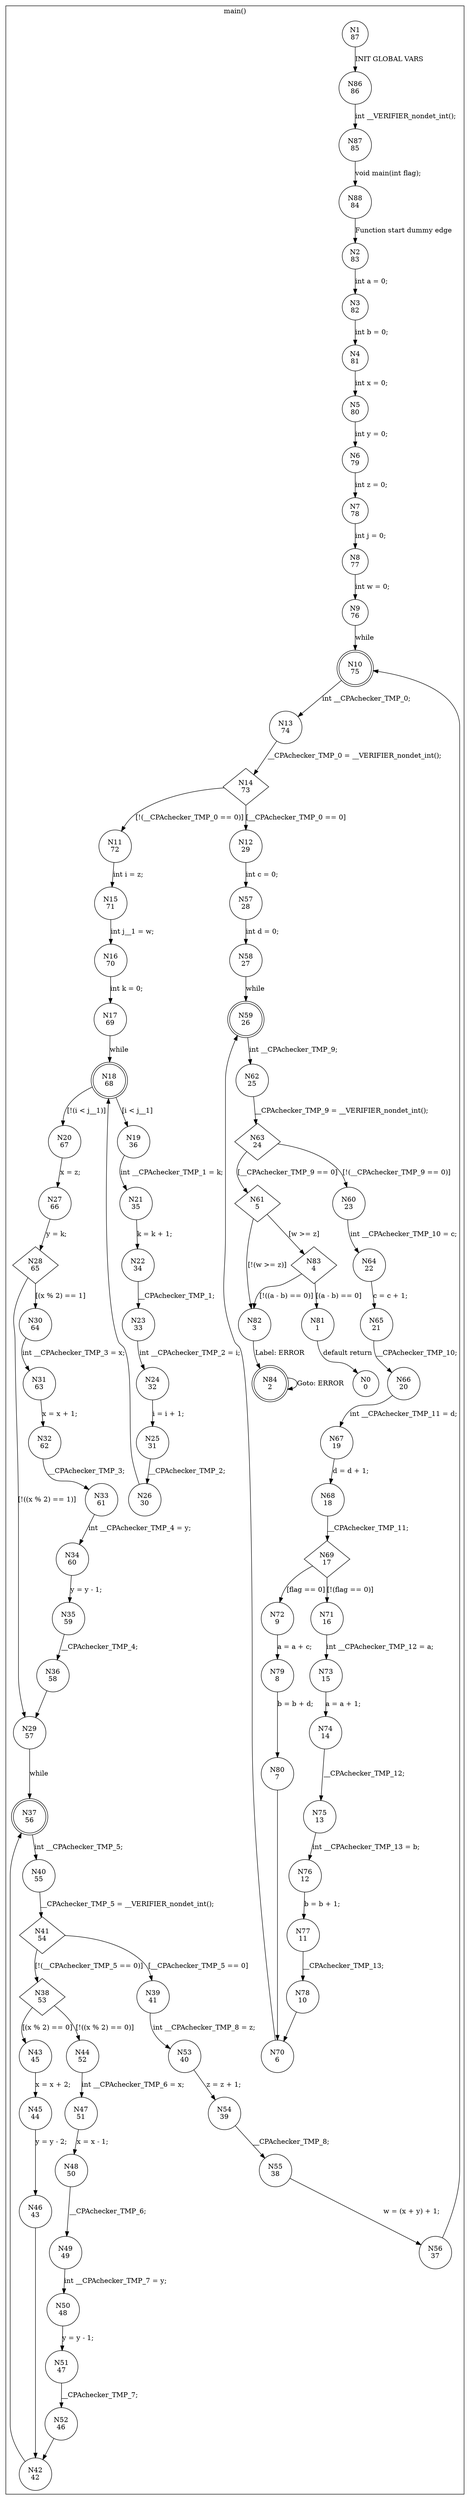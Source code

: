digraph CFA {
1 [shape="circle" label="N1\n87"]
86 [shape="circle" label="N86\n86"]
87 [shape="circle" label="N87\n85"]
88 [shape="circle" label="N88\n84"]
2 [shape="circle" label="N2\n83"]
3 [shape="circle" label="N3\n82"]
4 [shape="circle" label="N4\n81"]
5 [shape="circle" label="N5\n80"]
6 [shape="circle" label="N6\n79"]
7 [shape="circle" label="N7\n78"]
8 [shape="circle" label="N8\n77"]
9 [shape="circle" label="N9\n76"]
10 [shape="doublecircle" label="N10\n75"]
13 [shape="circle" label="N13\n74"]
14 [shape="diamond" label="N14\n73"]
11 [shape="circle" label="N11\n72"]
15 [shape="circle" label="N15\n71"]
16 [shape="circle" label="N16\n70"]
17 [shape="circle" label="N17\n69"]
18 [shape="doublecircle" label="N18\n68"]
20 [shape="circle" label="N20\n67"]
27 [shape="circle" label="N27\n66"]
28 [shape="diamond" label="N28\n65"]
29 [shape="circle" label="N29\n57"]
37 [shape="doublecircle" label="N37\n56"]
40 [shape="circle" label="N40\n55"]
41 [shape="diamond" label="N41\n54"]
38 [shape="diamond" label="N38\n53"]
44 [shape="circle" label="N44\n52"]
47 [shape="circle" label="N47\n51"]
48 [shape="circle" label="N48\n50"]
49 [shape="circle" label="N49\n49"]
50 [shape="circle" label="N50\n48"]
51 [shape="circle" label="N51\n47"]
52 [shape="circle" label="N52\n46"]
42 [shape="circle" label="N42\n42"]
43 [shape="circle" label="N43\n45"]
45 [shape="circle" label="N45\n44"]
46 [shape="circle" label="N46\n43"]
39 [shape="circle" label="N39\n41"]
53 [shape="circle" label="N53\n40"]
54 [shape="circle" label="N54\n39"]
55 [shape="circle" label="N55\n38"]
56 [shape="circle" label="N56\n37"]
30 [shape="circle" label="N30\n64"]
31 [shape="circle" label="N31\n63"]
32 [shape="circle" label="N32\n62"]
33 [shape="circle" label="N33\n61"]
34 [shape="circle" label="N34\n60"]
35 [shape="circle" label="N35\n59"]
36 [shape="circle" label="N36\n58"]
19 [shape="circle" label="N19\n36"]
21 [shape="circle" label="N21\n35"]
22 [shape="circle" label="N22\n34"]
23 [shape="circle" label="N23\n33"]
24 [shape="circle" label="N24\n32"]
25 [shape="circle" label="N25\n31"]
26 [shape="circle" label="N26\n30"]
12 [shape="circle" label="N12\n29"]
57 [shape="circle" label="N57\n28"]
58 [shape="circle" label="N58\n27"]
59 [shape="doublecircle" label="N59\n26"]
62 [shape="circle" label="N62\n25"]
63 [shape="diamond" label="N63\n24"]
60 [shape="circle" label="N60\n23"]
64 [shape="circle" label="N64\n22"]
65 [shape="circle" label="N65\n21"]
66 [shape="circle" label="N66\n20"]
67 [shape="circle" label="N67\n19"]
68 [shape="circle" label="N68\n18"]
69 [shape="diamond" label="N69\n17"]
71 [shape="circle" label="N71\n16"]
73 [shape="circle" label="N73\n15"]
74 [shape="circle" label="N74\n14"]
75 [shape="circle" label="N75\n13"]
76 [shape="circle" label="N76\n12"]
77 [shape="circle" label="N77\n11"]
78 [shape="circle" label="N78\n10"]
70 [shape="circle" label="N70\n6"]
72 [shape="circle" label="N72\n9"]
79 [shape="circle" label="N79\n8"]
80 [shape="circle" label="N80\n7"]
61 [shape="diamond" label="N61\n5"]
82 [shape="circle" label="N82\n3"]
84 [shape="doublecircle" label="N84\n2"]
83 [shape="diamond" label="N83\n4"]
81 [shape="circle" label="N81\n1"]
0 [shape="circle" label="N0\n0"]
node [shape="circle"]
subgraph cluster_main {
label="main()"
1 -> 86 [label="INIT GLOBAL VARS"]
86 -> 87 [label="int __VERIFIER_nondet_int();"]
87 -> 88 [label="void main(int flag);"]
88 -> 2 [label="Function start dummy edge"]
2 -> 3 [label="int a = 0;"]
3 -> 4 [label="int b = 0;"]
4 -> 5 [label="int x = 0;"]
5 -> 6 [label="int y = 0;"]
6 -> 7 [label="int z = 0;"]
7 -> 8 [label="int j = 0;"]
8 -> 9 [label="int w = 0;"]
9 -> 10 [label="while"]
10 -> 13 [label="int __CPAchecker_TMP_0;"]
13 -> 14 [label="__CPAchecker_TMP_0 = __VERIFIER_nondet_int();"]
14 -> 12 [label="[__CPAchecker_TMP_0 == 0]"]
14 -> 11 [label="[!(__CPAchecker_TMP_0 == 0)]"]
11 -> 15 [label="int i = z;"]
15 -> 16 [label="int j__1 = w;"]
16 -> 17 [label="int k = 0;"]
17 -> 18 [label="while"]
18 -> 19 [label="[i < j__1]"]
18 -> 20 [label="[!(i < j__1)]"]
20 -> 27 [label="x = z;"]
27 -> 28 [label="y = k;"]
28 -> 30 [label="[(x % 2) == 1]"]
28 -> 29 [label="[!((x % 2) == 1)]"]
29 -> 37 [label="while"]
37 -> 40 [label="int __CPAchecker_TMP_5;"]
40 -> 41 [label="__CPAchecker_TMP_5 = __VERIFIER_nondet_int();"]
41 -> 39 [label="[__CPAchecker_TMP_5 == 0]"]
41 -> 38 [label="[!(__CPAchecker_TMP_5 == 0)]"]
38 -> 43 [label="[(x % 2) == 0]"]
38 -> 44 [label="[!((x % 2) == 0)]"]
44 -> 47 [label="int __CPAchecker_TMP_6 = x;"]
47 -> 48 [label="x = x - 1;"]
48 -> 49 [label="__CPAchecker_TMP_6;"]
49 -> 50 [label="int __CPAchecker_TMP_7 = y;"]
50 -> 51 [label="y = y - 1;"]
51 -> 52 [label="__CPAchecker_TMP_7;"]
52 -> 42 [label=""]
42 -> 37 [label=""]
43 -> 45 [label="x = x + 2;"]
45 -> 46 [label="y = y - 2;"]
46 -> 42 [label=""]
39 -> 53 [label="int __CPAchecker_TMP_8 = z;"]
53 -> 54 [label="z = z + 1;"]
54 -> 55 [label="__CPAchecker_TMP_8;"]
55 -> 56 [label="w = (x + y) + 1;"]
56 -> 10 [label=""]
30 -> 31 [label="int __CPAchecker_TMP_3 = x;"]
31 -> 32 [label="x = x + 1;"]
32 -> 33 [label="__CPAchecker_TMP_3;"]
33 -> 34 [label="int __CPAchecker_TMP_4 = y;"]
34 -> 35 [label="y = y - 1;"]
35 -> 36 [label="__CPAchecker_TMP_4;"]
36 -> 29 [label=""]
19 -> 21 [label="int __CPAchecker_TMP_1 = k;"]
21 -> 22 [label="k = k + 1;"]
22 -> 23 [label="__CPAchecker_TMP_1;"]
23 -> 24 [label="int __CPAchecker_TMP_2 = i;"]
24 -> 25 [label="i = i + 1;"]
25 -> 26 [label="__CPAchecker_TMP_2;"]
26 -> 18 [label=""]
12 -> 57 [label="int c = 0;"]
57 -> 58 [label="int d = 0;"]
58 -> 59 [label="while"]
59 -> 62 [label="int __CPAchecker_TMP_9;"]
62 -> 63 [label="__CPAchecker_TMP_9 = __VERIFIER_nondet_int();"]
63 -> 61 [label="[__CPAchecker_TMP_9 == 0]"]
63 -> 60 [label="[!(__CPAchecker_TMP_9 == 0)]"]
60 -> 64 [label="int __CPAchecker_TMP_10 = c;"]
64 -> 65 [label="c = c + 1;"]
65 -> 66 [label="__CPAchecker_TMP_10;"]
66 -> 67 [label="int __CPAchecker_TMP_11 = d;"]
67 -> 68 [label="d = d + 1;"]
68 -> 69 [label="__CPAchecker_TMP_11;"]
69 -> 72 [label="[flag == 0]"]
69 -> 71 [label="[!(flag == 0)]"]
71 -> 73 [label="int __CPAchecker_TMP_12 = a;"]
73 -> 74 [label="a = a + 1;"]
74 -> 75 [label="__CPAchecker_TMP_12;"]
75 -> 76 [label="int __CPAchecker_TMP_13 = b;"]
76 -> 77 [label="b = b + 1;"]
77 -> 78 [label="__CPAchecker_TMP_13;"]
78 -> 70 [label=""]
70 -> 59 [label=""]
72 -> 79 [label="a = a + c;"]
79 -> 80 [label="b = b + d;"]
80 -> 70 [label=""]
61 -> 83 [label="[w >= z]"]
61 -> 82 [label="[!(w >= z)]"]
82 -> 84 [label="Label: ERROR"]
84 -> 84 [label="Goto: ERROR"]
83 -> 81 [label="[(a - b) == 0]"]
83 -> 82 [label="[!((a - b) == 0)]"]
81 -> 0 [label="default return"]}
}